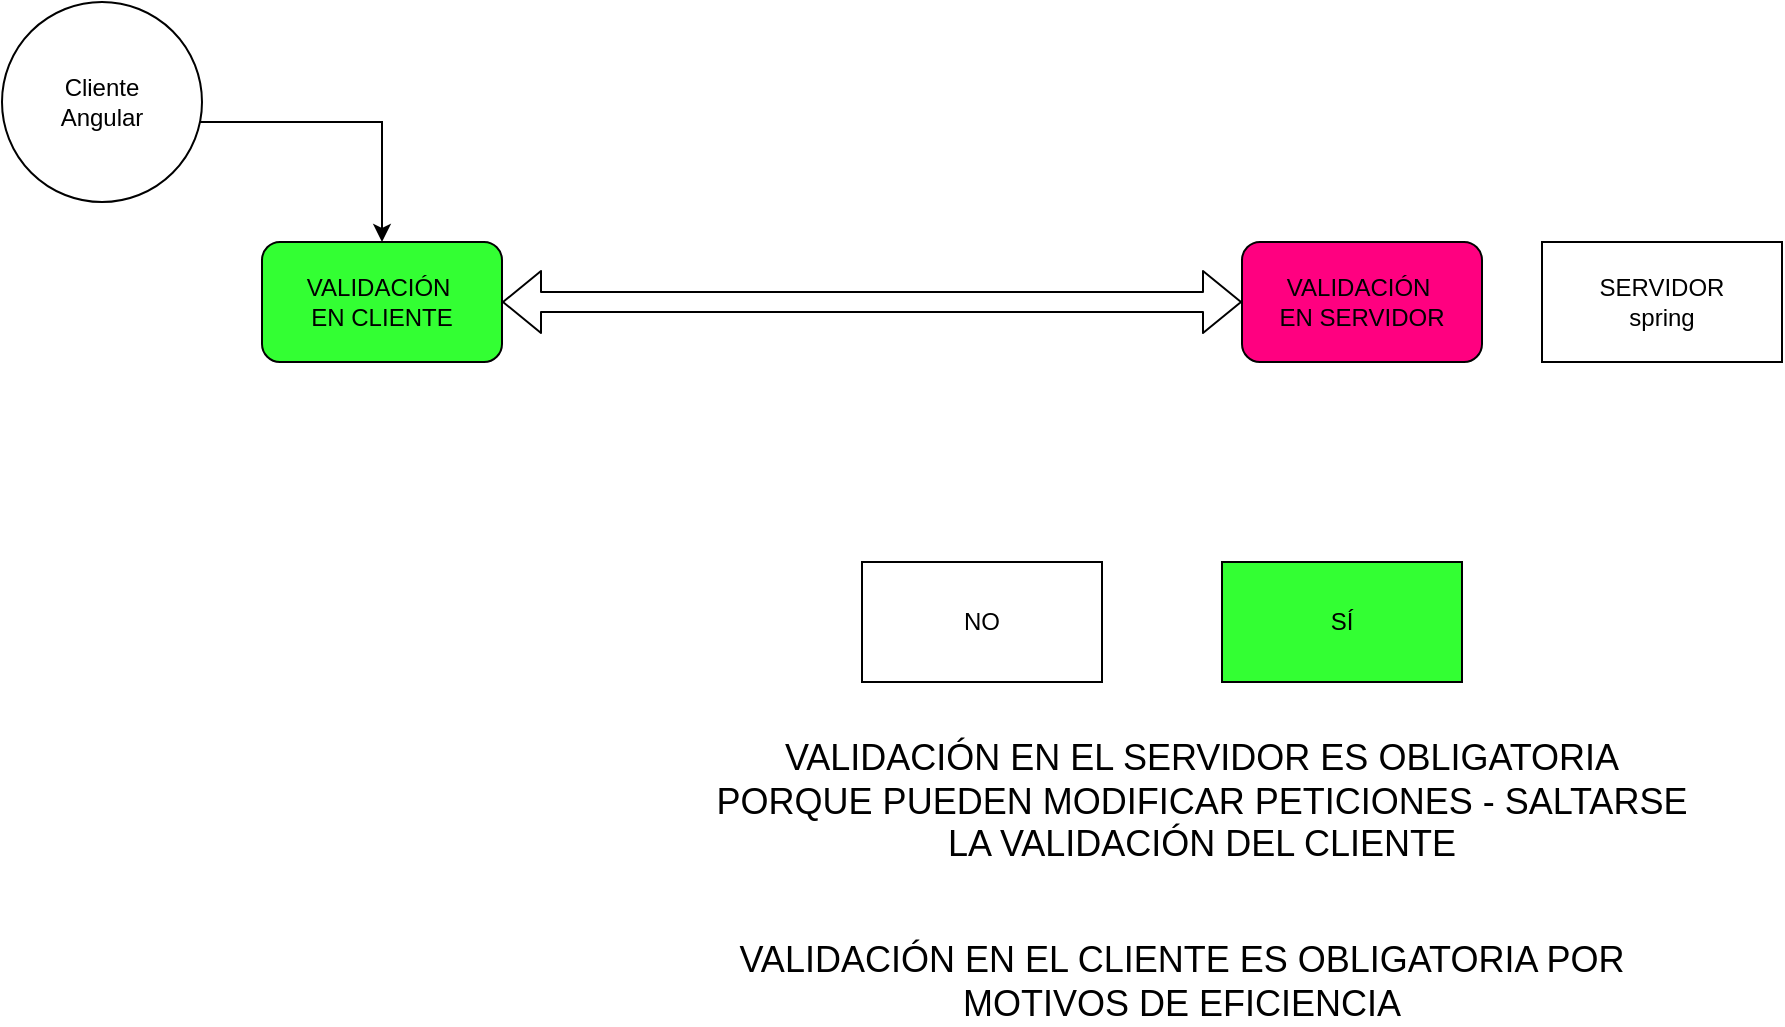 <mxfile version="14.6.13" type="device"><diagram id="ymoRqsNhD185fCownuhi" name="Página-1"><mxGraphModel dx="1662" dy="822" grid="1" gridSize="10" guides="1" tooltips="1" connect="1" arrows="1" fold="1" page="1" pageScale="1" pageWidth="1169" pageHeight="827" math="0" shadow="0"><root><mxCell id="0"/><mxCell id="1" parent="0"/><mxCell id="LXDyp0e4YirpQJNVomnR-12" style="edgeStyle=orthogonalEdgeStyle;rounded=0;orthogonalLoop=1;jettySize=auto;html=1;entryX=0.5;entryY=0;entryDx=0;entryDy=0;" parent="1" source="LXDyp0e4YirpQJNVomnR-1" target="LXDyp0e4YirpQJNVomnR-4" edge="1"><mxGeometry relative="1" as="geometry"><mxPoint x="860" y="300" as="targetPoint"/><Array as="points"><mxPoint x="360" y="250"/></Array></mxGeometry></mxCell><mxCell id="LXDyp0e4YirpQJNVomnR-1" value="Cliente&lt;br&gt;Angular" style="ellipse;whiteSpace=wrap;html=1;aspect=fixed;" parent="1" vertex="1"><mxGeometry x="170" y="190" width="100" height="100" as="geometry"/></mxCell><mxCell id="LXDyp0e4YirpQJNVomnR-2" value="SERVIDOR&lt;br&gt;spring" style="rounded=0;whiteSpace=wrap;html=1;" parent="1" vertex="1"><mxGeometry x="940" y="310" width="120" height="60" as="geometry"/></mxCell><mxCell id="LXDyp0e4YirpQJNVomnR-4" value="VALIDACIÓN&amp;nbsp;&lt;br&gt;EN CLIENTE" style="rounded=1;whiteSpace=wrap;html=1;fillColor=#33FF33;" parent="1" vertex="1"><mxGeometry x="300" y="310" width="120" height="60" as="geometry"/></mxCell><mxCell id="LXDyp0e4YirpQJNVomnR-6" value="" style="shape=flexArrow;endArrow=classic;startArrow=classic;html=1;entryX=0;entryY=0.5;entryDx=0;entryDy=0;exitX=1;exitY=0.5;exitDx=0;exitDy=0;" parent="1" source="LXDyp0e4YirpQJNVomnR-4" target="LXDyp0e4YirpQJNVomnR-7" edge="1"><mxGeometry width="100" height="100" relative="1" as="geometry"><mxPoint x="530" y="440" as="sourcePoint"/><mxPoint x="630" y="340" as="targetPoint"/></mxGeometry></mxCell><mxCell id="LXDyp0e4YirpQJNVomnR-7" value="VALIDACIÓN&amp;nbsp;&lt;br&gt;EN SERVIDOR" style="rounded=1;whiteSpace=wrap;html=1;fillColor=#FF0080;" parent="1" vertex="1"><mxGeometry x="790" y="310" width="120" height="60" as="geometry"/></mxCell><mxCell id="LXDyp0e4YirpQJNVomnR-9" value="SÍ" style="rounded=0;whiteSpace=wrap;html=1;fillColor=#33FF33;" parent="1" vertex="1"><mxGeometry x="780" y="470" width="120" height="60" as="geometry"/></mxCell><mxCell id="LXDyp0e4YirpQJNVomnR-10" value="NO" style="rounded=0;whiteSpace=wrap;html=1;" parent="1" vertex="1"><mxGeometry x="600" y="470" width="120" height="60" as="geometry"/></mxCell><mxCell id="GXdmGP8Ubkjp-jxx6598-1" value="&lt;font style=&quot;font-size: 18px&quot;&gt;VALIDACIÓN EN EL SERVIDOR ES OBLIGATORIA PORQUE PUEDEN MODIFICAR PETICIONES - SALTARSE LA VALIDACIÓN DEL CLIENTE&lt;/font&gt;" style="text;html=1;strokeColor=none;fillColor=none;align=center;verticalAlign=middle;whiteSpace=wrap;rounded=0;" vertex="1" parent="1"><mxGeometry x="520" y="580" width="500" height="20" as="geometry"/></mxCell><mxCell id="GXdmGP8Ubkjp-jxx6598-2" value="&lt;font style=&quot;font-size: 18px&quot;&gt;VALIDACIÓN EN EL CLIENTE ES OBLIGATORIA POR MOTIVOS DE EFICIENCIA&lt;/font&gt;" style="text;html=1;strokeColor=none;fillColor=none;align=center;verticalAlign=middle;whiteSpace=wrap;rounded=0;" vertex="1" parent="1"><mxGeometry x="510" y="670" width="500" height="20" as="geometry"/></mxCell></root></mxGraphModel></diagram></mxfile>